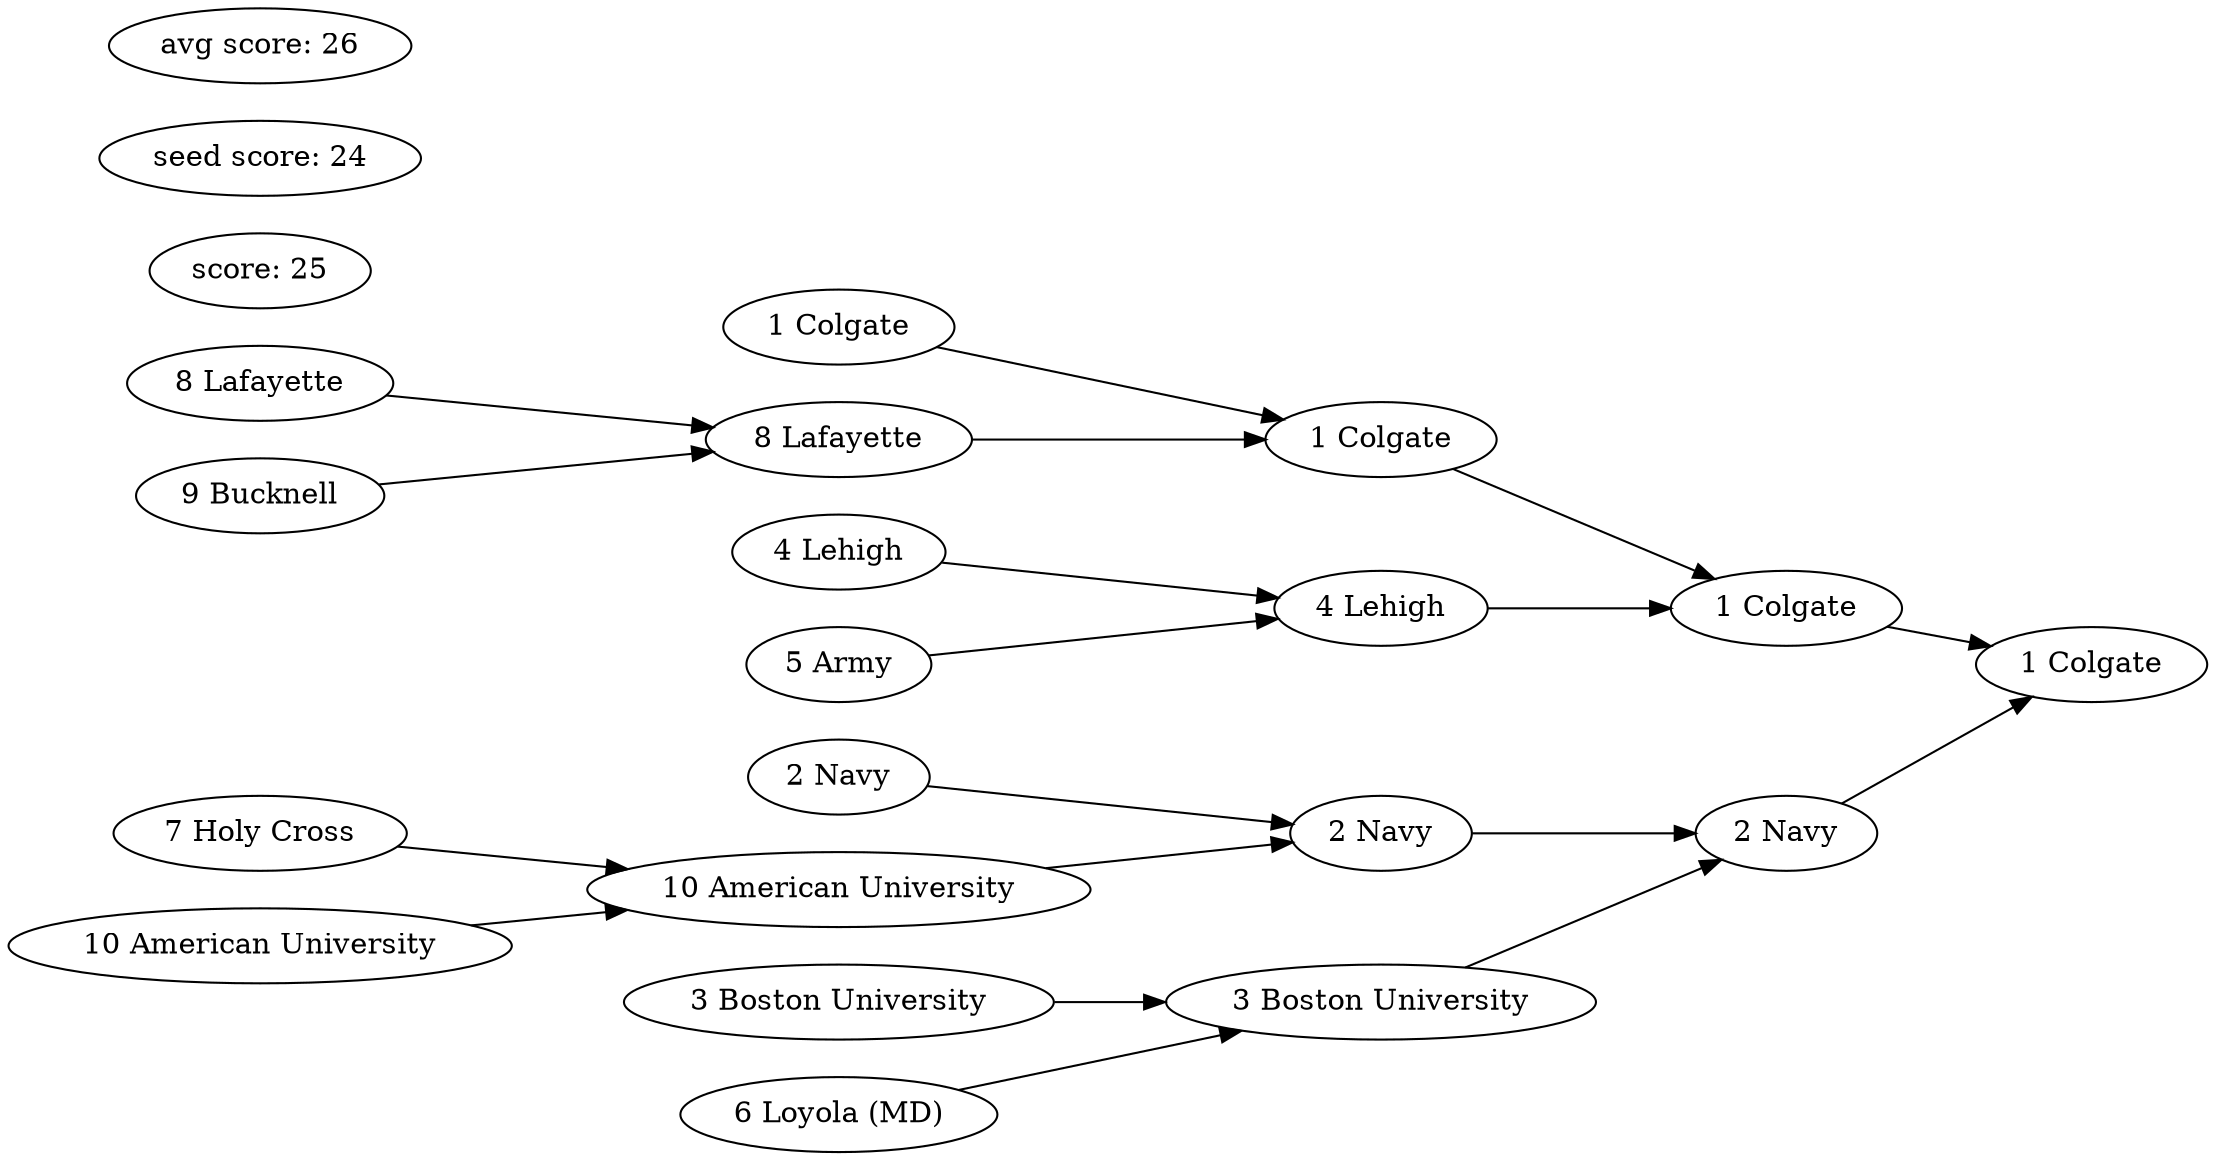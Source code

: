 digraph {
graph [rankdir=LR];"t1" [label="1 Colgate"];
"t2" [label="1 Colgate"];
"t3" [label="1 Colgate"];
"t4" [label="1 Colgate"];
"t5" [label="8 Lafayette"];
"t6" [label="8 Lafayette"];
"t7" [label="9 Bucknell"];
"t6" -> "t5";
"t7" -> "t5";
"t4" -> "t3";
"t5" -> "t3";
"t8" [label="4 Lehigh"];
"t9" [label="4 Lehigh"];
"t10" [label="5 Army"];
"t9" -> "t8";
"t10" -> "t8";
"t3" -> "t2";
"t8" -> "t2";
"t11" [label="2 Navy"];
"t12" [label="2 Navy"];
"t13" [label="2 Navy"];
"t14" [label="10 American University"];
"t15" [label="7 Holy Cross"];
"t16" [label="10 American University"];
"t15" -> "t14";
"t16" -> "t14";
"t13" -> "t12";
"t14" -> "t12";
"t17" [label="3 Boston University"];
"t18" [label="3 Boston University"];
"t19" [label="6 Loyola (MD)"];
"t18" -> "t17";
"t19" -> "t17";
"t12" -> "t11";
"t17" -> "t11";
"t2" -> "t1";
"t11" -> "t1";
score [label="score: 25"];
seed [label="seed score: 24"];
max [label="avg score: 26"];
}
